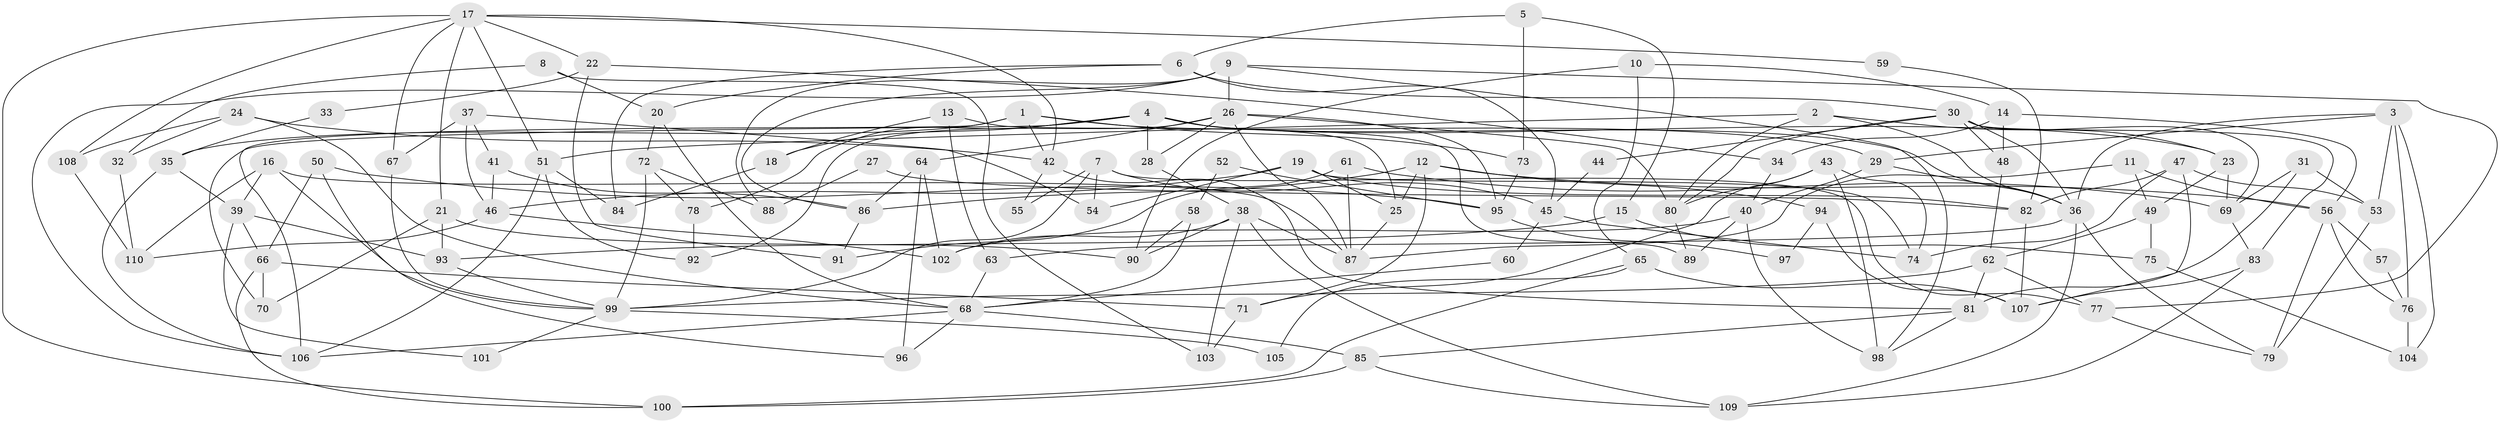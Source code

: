 // coarse degree distribution, {6: 0.1111111111111111, 7: 0.1388888888888889, 5: 0.1388888888888889, 9: 0.041666666666666664, 3: 0.16666666666666666, 4: 0.20833333333333334, 10: 0.041666666666666664, 2: 0.125, 8: 0.013888888888888888, 11: 0.013888888888888888}
// Generated by graph-tools (version 1.1) at 2025/52/02/27/25 19:52:04]
// undirected, 110 vertices, 220 edges
graph export_dot {
graph [start="1"]
  node [color=gray90,style=filled];
  1;
  2;
  3;
  4;
  5;
  6;
  7;
  8;
  9;
  10;
  11;
  12;
  13;
  14;
  15;
  16;
  17;
  18;
  19;
  20;
  21;
  22;
  23;
  24;
  25;
  26;
  27;
  28;
  29;
  30;
  31;
  32;
  33;
  34;
  35;
  36;
  37;
  38;
  39;
  40;
  41;
  42;
  43;
  44;
  45;
  46;
  47;
  48;
  49;
  50;
  51;
  52;
  53;
  54;
  55;
  56;
  57;
  58;
  59;
  60;
  61;
  62;
  63;
  64;
  65;
  66;
  67;
  68;
  69;
  70;
  71;
  72;
  73;
  74;
  75;
  76;
  77;
  78;
  79;
  80;
  81;
  82;
  83;
  84;
  85;
  86;
  87;
  88;
  89;
  90;
  91;
  92;
  93;
  94;
  95;
  96;
  97;
  98;
  99;
  100;
  101;
  102;
  103;
  104;
  105;
  106;
  107;
  108;
  109;
  110;
  1 -- 73;
  1 -- 42;
  1 -- 29;
  1 -- 35;
  1 -- 106;
  2 -- 36;
  2 -- 23;
  2 -- 51;
  2 -- 80;
  3 -- 53;
  3 -- 29;
  3 -- 36;
  3 -- 76;
  3 -- 104;
  4 -- 18;
  4 -- 25;
  4 -- 23;
  4 -- 28;
  4 -- 36;
  4 -- 70;
  4 -- 78;
  5 -- 15;
  5 -- 6;
  5 -- 73;
  6 -- 20;
  6 -- 30;
  6 -- 45;
  6 -- 84;
  7 -- 54;
  7 -- 77;
  7 -- 45;
  7 -- 55;
  7 -- 99;
  8 -- 103;
  8 -- 32;
  8 -- 20;
  9 -- 106;
  9 -- 77;
  9 -- 26;
  9 -- 86;
  9 -- 88;
  9 -- 98;
  10 -- 90;
  10 -- 65;
  10 -- 14;
  11 -- 56;
  11 -- 87;
  11 -- 49;
  12 -- 86;
  12 -- 71;
  12 -- 25;
  12 -- 56;
  12 -- 94;
  13 -- 63;
  13 -- 89;
  13 -- 18;
  14 -- 56;
  14 -- 34;
  14 -- 48;
  15 -- 75;
  15 -- 93;
  16 -- 99;
  16 -- 39;
  16 -- 87;
  16 -- 110;
  17 -- 67;
  17 -- 42;
  17 -- 21;
  17 -- 22;
  17 -- 51;
  17 -- 59;
  17 -- 100;
  17 -- 108;
  18 -- 84;
  19 -- 74;
  19 -- 25;
  19 -- 46;
  19 -- 54;
  19 -- 82;
  20 -- 72;
  20 -- 68;
  21 -- 70;
  21 -- 90;
  21 -- 93;
  22 -- 34;
  22 -- 33;
  22 -- 91;
  23 -- 69;
  23 -- 49;
  24 -- 108;
  24 -- 68;
  24 -- 32;
  24 -- 42;
  25 -- 87;
  26 -- 80;
  26 -- 28;
  26 -- 64;
  26 -- 87;
  26 -- 92;
  26 -- 95;
  27 -- 88;
  27 -- 82;
  28 -- 38;
  29 -- 36;
  29 -- 40;
  30 -- 48;
  30 -- 36;
  30 -- 44;
  30 -- 69;
  30 -- 80;
  30 -- 83;
  31 -- 69;
  31 -- 81;
  31 -- 53;
  32 -- 110;
  33 -- 35;
  34 -- 40;
  35 -- 106;
  35 -- 39;
  36 -- 63;
  36 -- 79;
  36 -- 109;
  37 -- 46;
  37 -- 41;
  37 -- 54;
  37 -- 67;
  38 -- 87;
  38 -- 90;
  38 -- 102;
  38 -- 103;
  38 -- 109;
  39 -- 93;
  39 -- 66;
  39 -- 101;
  40 -- 102;
  40 -- 89;
  40 -- 98;
  41 -- 86;
  41 -- 46;
  42 -- 81;
  42 -- 55;
  43 -- 98;
  43 -- 80;
  43 -- 71;
  43 -- 74;
  44 -- 45;
  45 -- 60;
  45 -- 74;
  46 -- 102;
  46 -- 110;
  47 -- 74;
  47 -- 82;
  47 -- 53;
  47 -- 107;
  48 -- 62;
  49 -- 62;
  49 -- 75;
  50 -- 66;
  50 -- 96;
  50 -- 95;
  51 -- 84;
  51 -- 92;
  51 -- 106;
  52 -- 95;
  52 -- 58;
  53 -- 79;
  56 -- 79;
  56 -- 57;
  56 -- 76;
  57 -- 76;
  58 -- 90;
  58 -- 68;
  59 -- 82;
  60 -- 68;
  61 -- 69;
  61 -- 87;
  61 -- 91;
  62 -- 81;
  62 -- 77;
  62 -- 99;
  63 -- 68;
  64 -- 86;
  64 -- 96;
  64 -- 102;
  65 -- 100;
  65 -- 107;
  65 -- 105;
  66 -- 100;
  66 -- 70;
  66 -- 71;
  67 -- 99;
  68 -- 106;
  68 -- 85;
  68 -- 96;
  69 -- 83;
  71 -- 103;
  72 -- 78;
  72 -- 99;
  72 -- 88;
  73 -- 95;
  75 -- 104;
  76 -- 104;
  77 -- 79;
  78 -- 92;
  80 -- 89;
  81 -- 85;
  81 -- 98;
  82 -- 107;
  83 -- 109;
  83 -- 107;
  85 -- 109;
  85 -- 100;
  86 -- 91;
  93 -- 99;
  94 -- 107;
  94 -- 97;
  95 -- 97;
  99 -- 101;
  99 -- 105;
  108 -- 110;
}
